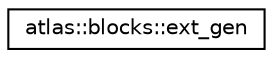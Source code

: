 digraph "Graphical Class Hierarchy"
{
  edge [fontname="Helvetica",fontsize="10",labelfontname="Helvetica",labelfontsize="10"];
  node [fontname="Helvetica",fontsize="10",shape=record];
  rankdir="LR";
  Node1 [label="atlas::blocks::ext_gen",height=0.2,width=0.4,color="black", fillcolor="white", style="filled",URL="$structatlas_1_1blocks_1_1ext__gen.html"];
}
